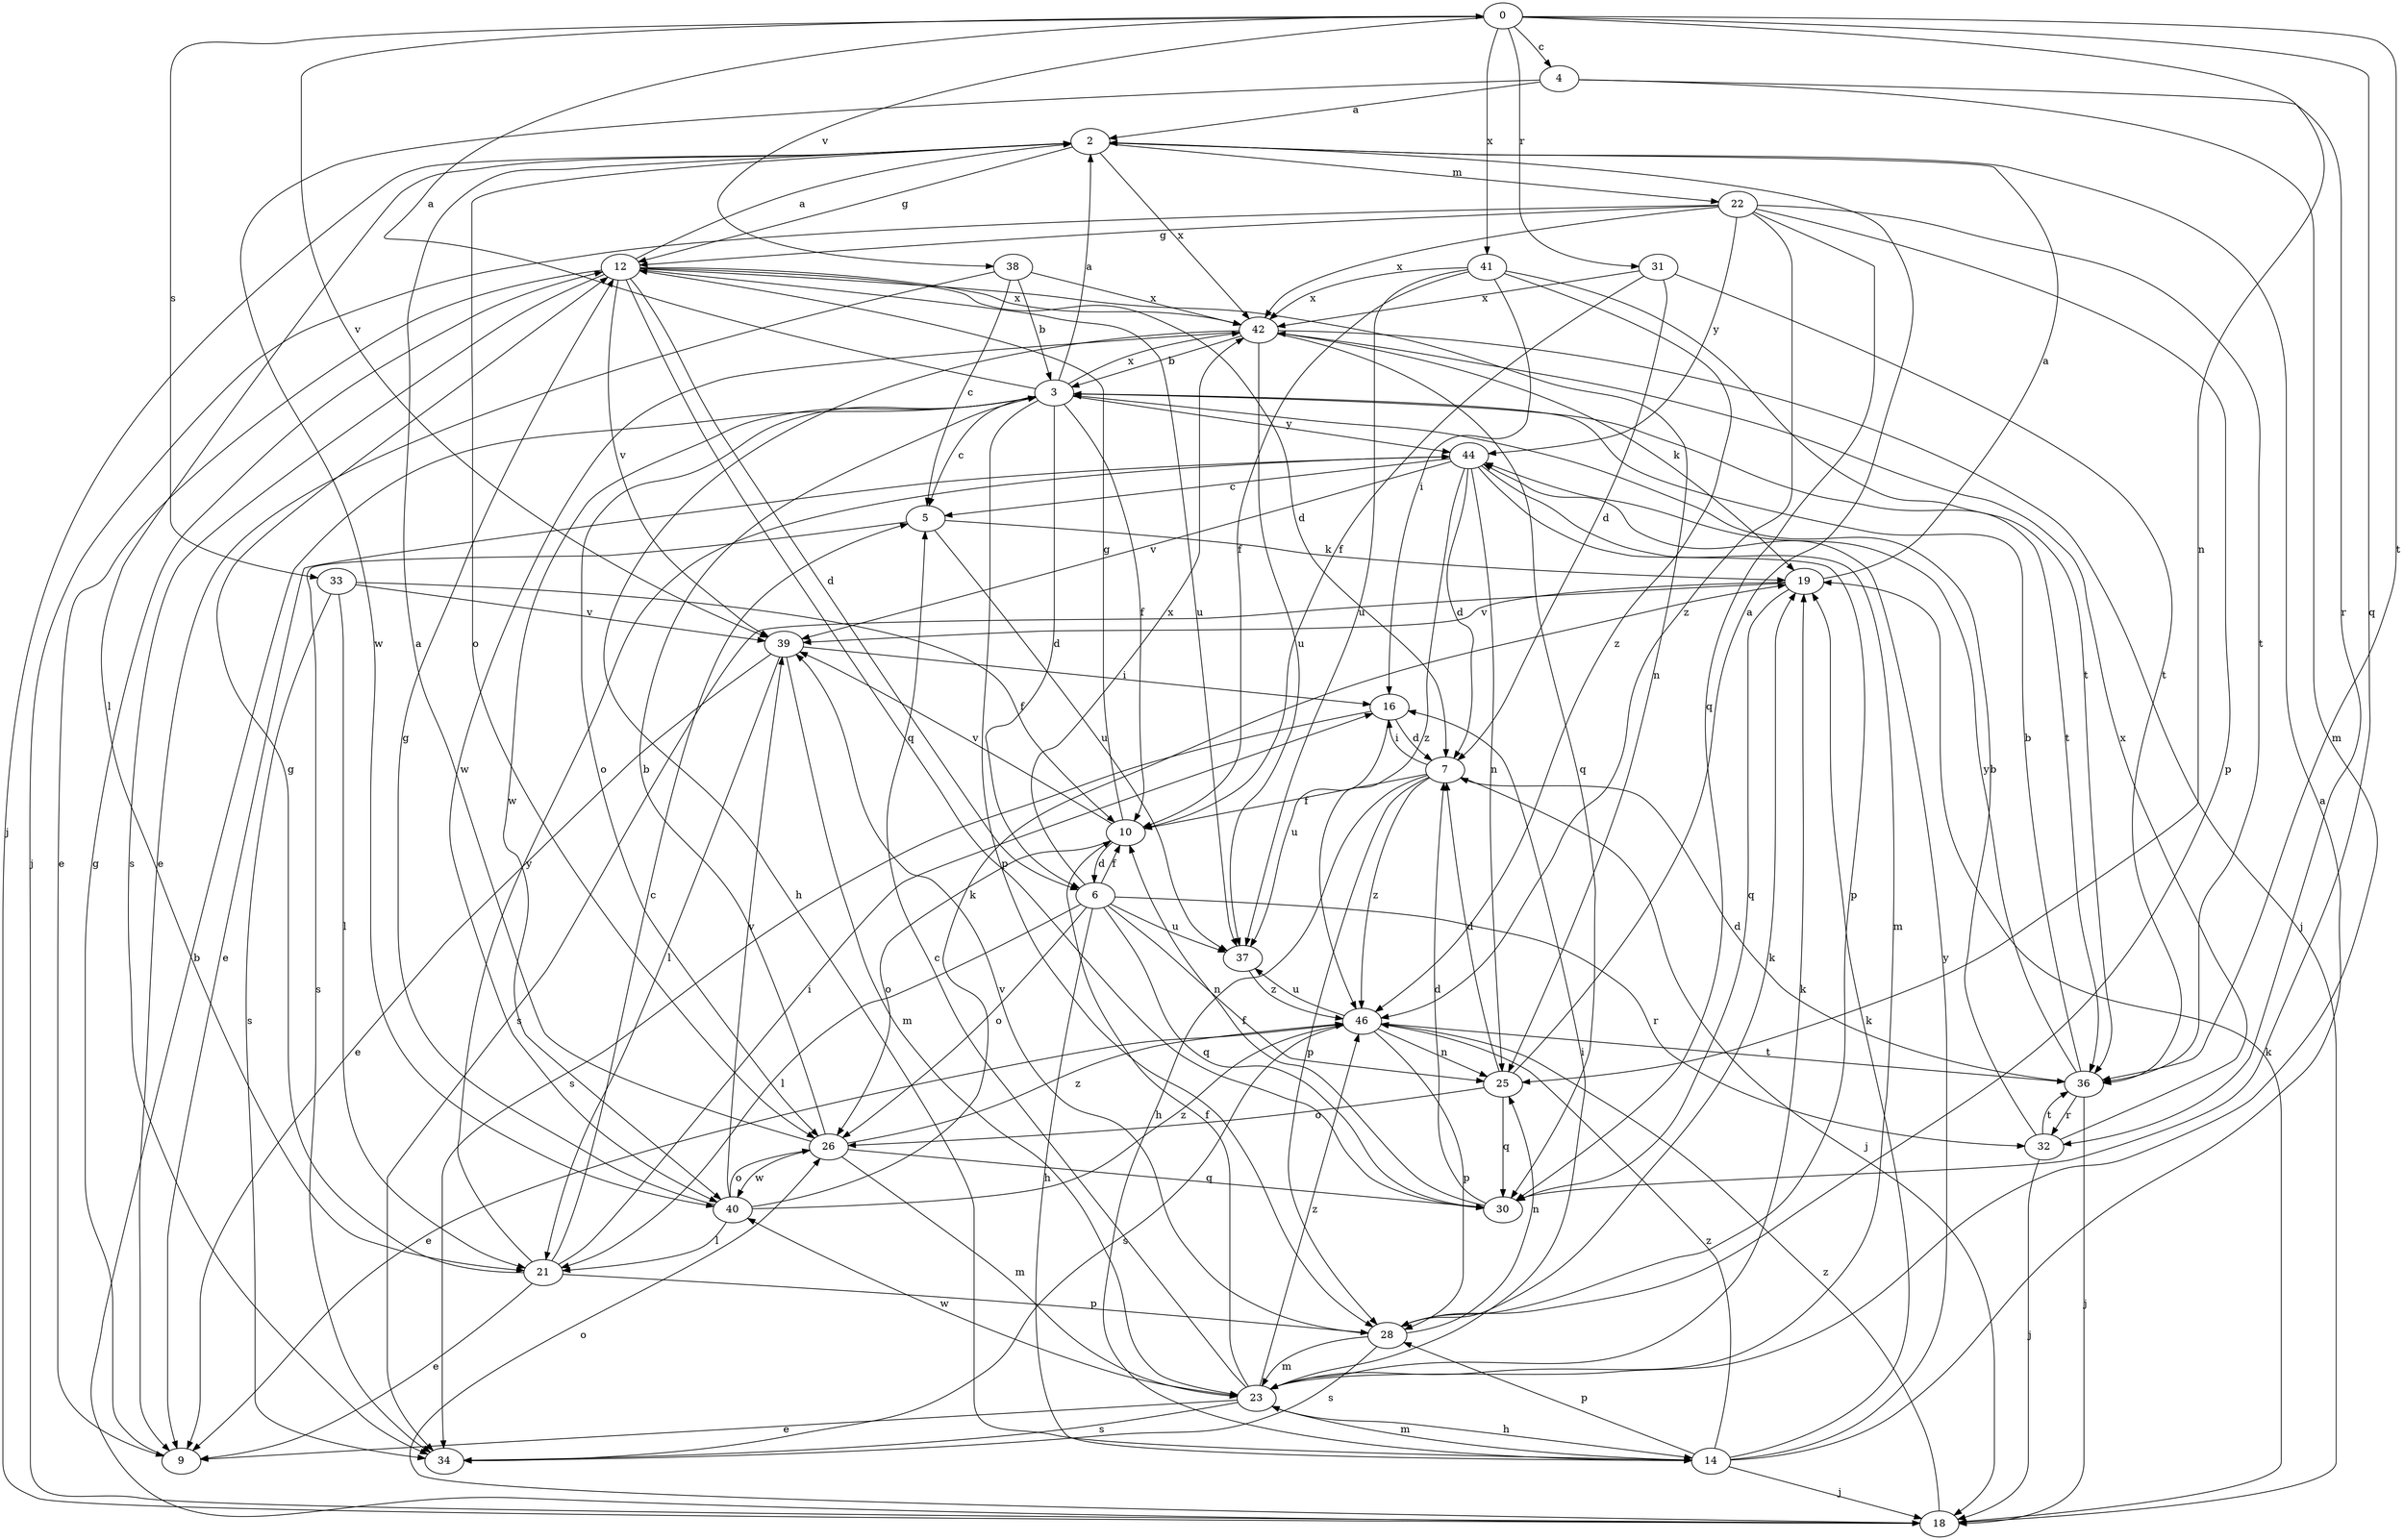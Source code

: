 strict digraph  {
0;
2;
3;
4;
5;
6;
7;
9;
10;
12;
14;
16;
18;
19;
21;
22;
23;
25;
26;
28;
30;
31;
32;
33;
34;
36;
37;
38;
39;
40;
41;
42;
44;
46;
0 -> 4  [label=c];
0 -> 25  [label=n];
0 -> 30  [label=q];
0 -> 31  [label=r];
0 -> 33  [label=s];
0 -> 36  [label=t];
0 -> 38  [label=v];
0 -> 39  [label=v];
0 -> 41  [label=x];
2 -> 12  [label=g];
2 -> 18  [label=j];
2 -> 21  [label=l];
2 -> 22  [label=m];
2 -> 26  [label=o];
2 -> 42  [label=x];
3 -> 0  [label=a];
3 -> 2  [label=a];
3 -> 5  [label=c];
3 -> 6  [label=d];
3 -> 10  [label=f];
3 -> 26  [label=o];
3 -> 28  [label=p];
3 -> 36  [label=t];
3 -> 40  [label=w];
3 -> 42  [label=x];
3 -> 44  [label=y];
4 -> 2  [label=a];
4 -> 23  [label=m];
4 -> 32  [label=r];
4 -> 40  [label=w];
5 -> 19  [label=k];
5 -> 34  [label=s];
5 -> 37  [label=u];
6 -> 10  [label=f];
6 -> 14  [label=h];
6 -> 21  [label=l];
6 -> 25  [label=n];
6 -> 26  [label=o];
6 -> 30  [label=q];
6 -> 32  [label=r];
6 -> 37  [label=u];
6 -> 42  [label=x];
7 -> 10  [label=f];
7 -> 14  [label=h];
7 -> 16  [label=i];
7 -> 18  [label=j];
7 -> 28  [label=p];
7 -> 46  [label=z];
9 -> 12  [label=g];
10 -> 6  [label=d];
10 -> 12  [label=g];
10 -> 26  [label=o];
10 -> 39  [label=v];
12 -> 2  [label=a];
12 -> 6  [label=d];
12 -> 7  [label=d];
12 -> 9  [label=e];
12 -> 25  [label=n];
12 -> 30  [label=q];
12 -> 34  [label=s];
12 -> 37  [label=u];
12 -> 39  [label=v];
12 -> 42  [label=x];
14 -> 2  [label=a];
14 -> 18  [label=j];
14 -> 19  [label=k];
14 -> 23  [label=m];
14 -> 28  [label=p];
14 -> 44  [label=y];
14 -> 46  [label=z];
16 -> 7  [label=d];
16 -> 34  [label=s];
16 -> 37  [label=u];
18 -> 3  [label=b];
18 -> 19  [label=k];
18 -> 26  [label=o];
18 -> 46  [label=z];
19 -> 2  [label=a];
19 -> 30  [label=q];
19 -> 34  [label=s];
19 -> 39  [label=v];
21 -> 5  [label=c];
21 -> 9  [label=e];
21 -> 12  [label=g];
21 -> 16  [label=i];
21 -> 28  [label=p];
21 -> 44  [label=y];
22 -> 12  [label=g];
22 -> 18  [label=j];
22 -> 28  [label=p];
22 -> 30  [label=q];
22 -> 36  [label=t];
22 -> 42  [label=x];
22 -> 44  [label=y];
22 -> 46  [label=z];
23 -> 5  [label=c];
23 -> 9  [label=e];
23 -> 10  [label=f];
23 -> 14  [label=h];
23 -> 16  [label=i];
23 -> 19  [label=k];
23 -> 34  [label=s];
23 -> 40  [label=w];
23 -> 46  [label=z];
25 -> 2  [label=a];
25 -> 7  [label=d];
25 -> 26  [label=o];
25 -> 30  [label=q];
26 -> 2  [label=a];
26 -> 3  [label=b];
26 -> 23  [label=m];
26 -> 30  [label=q];
26 -> 40  [label=w];
26 -> 46  [label=z];
28 -> 19  [label=k];
28 -> 23  [label=m];
28 -> 25  [label=n];
28 -> 34  [label=s];
28 -> 39  [label=v];
30 -> 7  [label=d];
30 -> 10  [label=f];
31 -> 7  [label=d];
31 -> 10  [label=f];
31 -> 36  [label=t];
31 -> 42  [label=x];
32 -> 3  [label=b];
32 -> 18  [label=j];
32 -> 36  [label=t];
32 -> 42  [label=x];
33 -> 10  [label=f];
33 -> 21  [label=l];
33 -> 34  [label=s];
33 -> 39  [label=v];
36 -> 3  [label=b];
36 -> 7  [label=d];
36 -> 18  [label=j];
36 -> 32  [label=r];
36 -> 44  [label=y];
37 -> 46  [label=z];
38 -> 3  [label=b];
38 -> 5  [label=c];
38 -> 9  [label=e];
38 -> 42  [label=x];
39 -> 9  [label=e];
39 -> 16  [label=i];
39 -> 21  [label=l];
39 -> 23  [label=m];
40 -> 12  [label=g];
40 -> 19  [label=k];
40 -> 21  [label=l];
40 -> 26  [label=o];
40 -> 39  [label=v];
40 -> 46  [label=z];
41 -> 10  [label=f];
41 -> 16  [label=i];
41 -> 36  [label=t];
41 -> 37  [label=u];
41 -> 42  [label=x];
41 -> 46  [label=z];
42 -> 3  [label=b];
42 -> 14  [label=h];
42 -> 18  [label=j];
42 -> 19  [label=k];
42 -> 30  [label=q];
42 -> 37  [label=u];
42 -> 40  [label=w];
44 -> 5  [label=c];
44 -> 7  [label=d];
44 -> 9  [label=e];
44 -> 23  [label=m];
44 -> 25  [label=n];
44 -> 28  [label=p];
44 -> 39  [label=v];
44 -> 46  [label=z];
46 -> 9  [label=e];
46 -> 25  [label=n];
46 -> 28  [label=p];
46 -> 34  [label=s];
46 -> 36  [label=t];
46 -> 37  [label=u];
}
